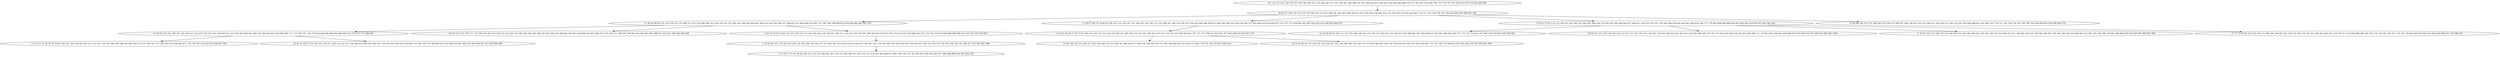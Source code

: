digraph true_tree {
	"0" -> "1"
	"1" -> "2"
	"2" -> "3"
	"1" -> "4"
	"3" -> "5"
	"1" -> "6"
	"2" -> "7"
	"6" -> "8"
	"4" -> "9"
	"3" -> "10"
	"9" -> "11"
	"2" -> "12"
	"12" -> "13"
	"6" -> "14"
	"1" -> "15"
	"6" -> "16"
	"9" -> "17"
	"6" -> "18"
	"13" -> "19"
	"0" [label="61 114 115 141 149 159 167 169 186 209 227 234 246 262 327 331 338 341 369 380 381 391 399 414 423 424 427 434 450 484 488 550 575 587 627 634 690 706 743 750 797 827 855 872 876 919 928 969 995"];
	"1" [label="38 45 87 108 118 134 158 170 185 201 233 241 249 281 360 363 388 394 413 417 430 458 476 483 534 535 538 556 579 632 640 683 710 717 741 746 758 762 782 823 882 887 898 961 964"];
	"2" [label="21 42 62 88 99 116 129 136 153 176 208 213 221 229 280 286 323 328 329 353 376 382 383 398 400 428 461 500 516 526 539 546 557 598 622 631 664 668 675 691 723 764 786 796 800 822 839 858 864 883 907 915"];
	"3" [label="31 40 93 122 162 189 191 192 194 215 230 237 239 275 303 339 405 412 422 439 465 469 491 498 530 595 614 623 658 686 698 715 737 740 752 756 779 810 844 846 884 894 899 904 953 972 973 975 989 993"];
	"4" [label="2 9 49 57 69 74 76 86 92 106 107 112 120 147 151 160 187 195 197 231 278 288 297 306 319 330 347 418 426 446 448 459 471 499 506 508 510 529 536 548 571 602 606 610 619 626 672 722 757 771 818 842 852 897 920 924 925 926 929 946 974"];
	"5" [label="7 8 10 12 15 36 59 78 79 84 100 103 184 238 265 293 313 315 321 334 359 366 385 396 402 462 505 515 531 540 541 577 580 585 615 636 649 677 718 736 791 819 826 830 848 857 901"];
	"6" [label="5 50 52 72 83 132 133 144 163 165 248 253 264 283 289 326 374 392 393 395 404 440 457 494 511 520 523 525 547 570 583 586 638 642 665 667 669 670 766 777 778 803 804 806 808 836 891 892 905 916 930 957 962 983 992"];
	"7" [label="29 54 70 71 81 105 171 175 190 193 202 210 218 222 232 245 274 284 290 300 304 308 361 416 449 470 486 493 562 603 628 648 652 657 660 676 730 738 751 788 792 799 807 814 845 847 865 908 913 918 931 940 942 990 994"];
	"8" [label="22 24 60 65 82 104 111 121 183 188 199 243 252 259 333 345 355 377 438 455 456 468 481 497 568 594 637 650 663 680 692 695 707 731 733 735 811 815 867 923 934 944 950 959 982"];
	"9" [label="4 14 25 44 46 47 68 77 97 109 124 130 157 214 219 235 250 267 269 287 314 318 352 365 452 473 517 519 533 537 588 596 643 767 773 775 798 817 820 871 873 945 948 952 963 971 977"];
	"10" [label="26 28 35 56 67 119 126 127 146 211 268 312 316 317 332 368 454 466 479 482 507 524 554 576 599 659 678 685 714 749 769 776 789 829 832 851 856 879 881 885 903 906 909 921 933 938 966 998"];
	"11" [label="51 66 140 150 173 206 217 254 256 266 270 271 348 367 384 420 477 490 502 528 543 563 572 581 589 604 607 613 655 673 694 739 754 794 795 813 840 914"];
	"12" [label="6 20 23 33 55 63 80 110 137 138 143 172 203 204 205 220 226 251 298 311 322 324 357 378 387 390 409 435 474 527 545 553 633 635 679 689 693 725 732 744 763 835 878 889 890 896 912 922 927 935 958 967"];
	"13" [label="1 19 34 64 101 179 244 255 263 276 292 296 320 342 371 372 403 407 410 429 432 433 436 437 445 467 501 514 542 565 591 618 620 625 630 644 653 709 712 729 753 759 765 784 785 787 900 911 917 943 981 996"];
	"14" [label="39 58 113 123 142 156 181 216 223 257 277 291 305 335 358 362 379 401 408 419 441 442 443 478 485 496 509 532 552 573 601 624 629 639 647 661 682 699 711 716 812 821 828 841 859 868 875 893 895 932 937 968 976 984 985 1000"];
	"15" [label="53 96 98 148 152 174 198 200 225 236 273 299 307 309 336 451 453 472 489 512 544 549 551 560 574 593 597 608 609 621 641 646 703 719 721 726 728 734 745 760 780 793 834 849 910 939 949 960 970"];
	"16" [label="11 30 91 102 117 168 178 212 240 260 272 285 294 295 325 340 343 349 354 356 406 415 431 444 495 504 522 558 564 566 567 569 582 584 590 592 600 605 612 681 701 704 768 770 801 860 866 870 936 955 965 980 987 988"];
	"17" [label="18 32 43 89 95 135 145 161 224 228 247 302 344 346 350 351 364 373 375 425 480 487 492 521 559 616 617 645 651 654 656 697 713 747 748 772 809 833 853 861 862 874 947 954 991 999"];
	"18" [label="27 73 75 90 94 125 154 164 177 180 182 196 207 242 258 279 282 370 397 421 460 463 464 503 518 578 611 674 684 688 696 702 705 720 724 742 755 761 774 783 790 802 805 816 824 831 850 854 869 951 979 986 997"];
	"19" [label="3 13 16 17 37 41 48 85 128 131 139 155 166 261 301 310 337 386 389 411 447 475 513 555 561 662 666 671 687 700 708 727 781 825 837 838 843 863 877 880 886 888 902 941 956 978"];
}
